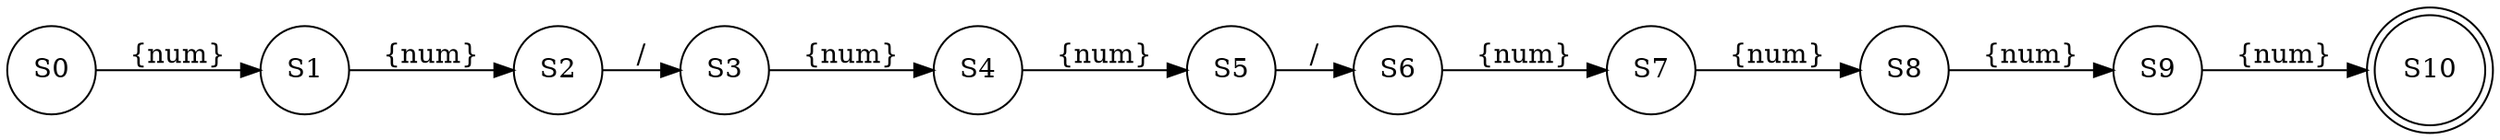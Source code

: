 digraph G { 
rankdir=LR; 
node [shape=circle]; 
node0 [label="S0"]; 
node1 [label="S1"]; 
node2 [label="S2"]; 
node3 [label="S3"]; 
node4 [label="S4"]; 
node5 [label="S5"]; 
node6 [label="S6"]; 
node7 [label="S7"]; 
node8 [label="S8"]; 
node9 [label="S9"]; 
node10 [label="S10", shape=doublecircle]; 
node0 -> node1 [label="{num}"]; 
node1 -> node2 [label="{num}"]; 
node2 -> node3 [label="/"]; 
node3 -> node4 [label="{num}"]; 
node4 -> node5 [label="{num}"]; 
node5 -> node6 [label="/"]; 
node6 -> node7 [label="{num}"]; 
node7 -> node8 [label="{num}"]; 
node8 -> node9 [label="{num}"]; 
node9 -> node10 [label="{num}"]; 
} 

